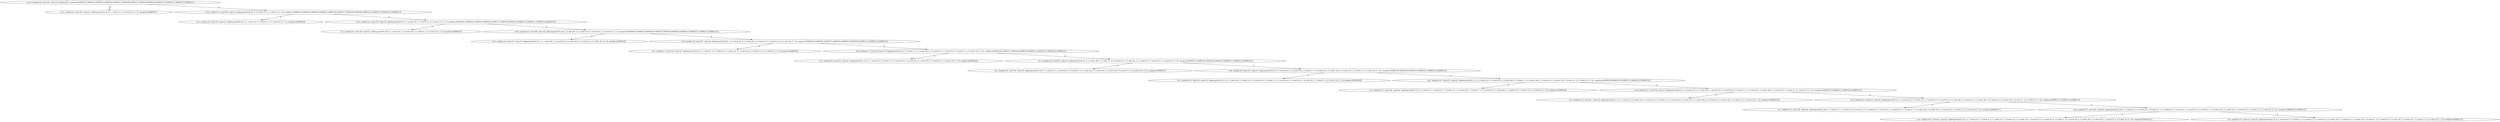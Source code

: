 digraph {
    0 [ label = "n=13, markers=0, start=32, stop=32, haplotype=[], samples=[SAMPLE1,SAMPLE2,SAMPLE3,SAMPLE4,SAMPLE5,SAMPLE6,SAMPLE7,SAMPLE8,SAMPLE9,SAMPLE10,SAMPLE11,SAMPLE12,SAMPLE13]" ]
    1 [ label = "n=1, markers=3, start=30, stop=32, haplotype=[chr9_30_G_T_1,chr9_31_A_C_0,chr9_32_G_T_0], samples=[SAMPLE1]" ]
    2 [ label = "n=12, markers=3, start=30, stop=32, haplotype=[chr9_30_G_T_0,chr9_31_A_C_0,chr9_32_G_T_0], samples=[SAMPLE2,SAMPLE3,SAMPLE4,SAMPLE5,SAMPLE6,SAMPLE7,SAMPLE8,SAMPLE9,SAMPLE10,SAMPLE11,SAMPLE12,SAMPLE13]" ]
    3 [ label = "n=1, markers=4, start=29, stop=32, haplotype=[chr9_29_A_C_1,chr9_30_G_T_0,chr9_31_A_C_0,chr9_32_G_T_0], samples=[SAMPLE2]" ]
    4 [ label = "n=11, markers=4, start=29, stop=32, haplotype=[chr9_29_A_C_0,chr9_30_G_T_0,chr9_31_A_C_0,chr9_32_G_T_0], samples=[SAMPLE3,SAMPLE4,SAMPLE5,SAMPLE6,SAMPLE7,SAMPLE8,SAMPLE9,SAMPLE10,SAMPLE11,SAMPLE12,SAMPLE13]" ]
    5 [ label = "n=1, markers=5, start=28, stop=32, haplotype=[chr9_28_G_T_1,chr9_29_A_C_0,chr9_30_G_T_0,chr9_31_A_C_0,chr9_32_G_T_0], samples=[SAMPLE3]" ]
    6 [ label = "n=10, markers=5, start=28, stop=32, haplotype=[chr9_28_G_T_0,chr9_29_A_C_0,chr9_30_G_T_0,chr9_31_A_C_0,chr9_32_G_T_0], samples=[SAMPLE4,SAMPLE5,SAMPLE6,SAMPLE7,SAMPLE8,SAMPLE9,SAMPLE10,SAMPLE11,SAMPLE12,SAMPLE13]" ]
    7 [ label = "n=1, markers=6, start=27, stop=32, haplotype=[chr9_27_A_C_1,chr9_28_G_T_0,chr9_29_A_C_0,chr9_30_G_T_0,chr9_31_A_C_0,chr9_32_G_T_0], samples=[SAMPLE4]" ]
    8 [ label = "n=9, markers=6, start=27, stop=32, haplotype=[chr9_27_A_C_0,chr9_28_G_T_0,chr9_29_A_C_0,chr9_30_G_T_0,chr9_31_A_C_0,chr9_32_G_T_0], samples=[SAMPLE5,SAMPLE6,SAMPLE7,SAMPLE8,SAMPLE9,SAMPLE10,SAMPLE11,SAMPLE12,SAMPLE13]" ]
    9 [ label = "n=1, markers=7, start=26, stop=32, haplotype=[chr9_26_G_T_1,chr9_27_A_C_0,chr9_28_G_T_0,chr9_29_A_C_0,chr9_30_G_T_0,chr9_31_A_C_0,chr9_32_G_T_0], samples=[SAMPLE5]" ]
    10 [ label = "n=8, markers=7, start=26, stop=32, haplotype=[chr9_26_G_T_0,chr9_27_A_C_0,chr9_28_G_T_0,chr9_29_A_C_0,chr9_30_G_T_0,chr9_31_A_C_0,chr9_32_G_T_0], samples=[SAMPLE6,SAMPLE7,SAMPLE8,SAMPLE9,SAMPLE10,SAMPLE11,SAMPLE12,SAMPLE13]" ]
    11 [ label = "n=1, markers=8, start=25, stop=32, haplotype=[chr9_25_A_C_1,chr9_26_G_T_0,chr9_27_A_C_0,chr9_28_G_T_0,chr9_29_A_C_0,chr9_30_G_T_0,chr9_31_A_C_0,chr9_32_G_T_0], samples=[SAMPLE6]" ]
    12 [ label = "n=7, markers=8, start=25, stop=32, haplotype=[chr9_25_A_C_0,chr9_26_G_T_0,chr9_27_A_C_0,chr9_28_G_T_0,chr9_29_A_C_0,chr9_30_G_T_0,chr9_31_A_C_0,chr9_32_G_T_0], samples=[SAMPLE7,SAMPLE8,SAMPLE9,SAMPLE10,SAMPLE11,SAMPLE12,SAMPLE13]" ]
    13 [ label = "n=1, markers=9, start=24, stop=32, haplotype=[chr9_24_G_T_1,chr9_25_A_C_0,chr9_26_G_T_0,chr9_27_A_C_0,chr9_28_G_T_0,chr9_29_A_C_0,chr9_30_G_T_0,chr9_31_A_C_0,chr9_32_G_T_0], samples=[SAMPLE7]" ]
    14 [ label = "n=6, markers=9, start=24, stop=32, haplotype=[chr9_24_G_T_0,chr9_25_A_C_0,chr9_26_G_T_0,chr9_27_A_C_0,chr9_28_G_T_0,chr9_29_A_C_0,chr9_30_G_T_0,chr9_31_A_C_0,chr9_32_G_T_0], samples=[SAMPLE8,SAMPLE9,SAMPLE10,SAMPLE11,SAMPLE12,SAMPLE13]" ]
    15 [ label = "n=1, markers=10, start=23, stop=32, haplotype=[chr9_23_A_C_1,chr9_24_G_T_0,chr9_25_A_C_0,chr9_26_G_T_0,chr9_27_A_C_0,chr9_28_G_T_0,chr9_29_A_C_0,chr9_30_G_T_0,chr9_31_A_C_0,chr9_32_G_T_0], samples=[SAMPLE8]" ]
    16 [ label = "n=5, markers=10, start=23, stop=32, haplotype=[chr9_23_A_C_0,chr9_24_G_T_0,chr9_25_A_C_0,chr9_26_G_T_0,chr9_27_A_C_0,chr9_28_G_T_0,chr9_29_A_C_0,chr9_30_G_T_0,chr9_31_A_C_0,chr9_32_G_T_0], samples=[SAMPLE9,SAMPLE10,SAMPLE11,SAMPLE12,SAMPLE13]" ]
    17 [ label = "n=1, markers=11, start=22, stop=32, haplotype=[chr9_22_G_T_1,chr9_23_A_C_0,chr9_24_G_T_0,chr9_25_A_C_0,chr9_26_G_T_0,chr9_27_A_C_0,chr9_28_G_T_0,chr9_29_A_C_0,chr9_30_G_T_0,chr9_31_A_C_0,chr9_32_G_T_0], samples=[SAMPLE9]" ]
    18 [ label = "n=4, markers=11, start=22, stop=32, haplotype=[chr9_22_G_T_0,chr9_23_A_C_0,chr9_24_G_T_0,chr9_25_A_C_0,chr9_26_G_T_0,chr9_27_A_C_0,chr9_28_G_T_0,chr9_29_A_C_0,chr9_30_G_T_0,chr9_31_A_C_0,chr9_32_G_T_0], samples=[SAMPLE10,SAMPLE11,SAMPLE12,SAMPLE13]" ]
    19 [ label = "n=1, markers=12, start=21, stop=32, haplotype=[chr9_21_A_C_1,chr9_22_G_T_0,chr9_23_A_C_0,chr9_24_G_T_0,chr9_25_A_C_0,chr9_26_G_T_0,chr9_27_A_C_0,chr9_28_G_T_0,chr9_29_A_C_0,chr9_30_G_T_0,chr9_31_A_C_0,chr9_32_G_T_0], samples=[SAMPLE10]" ]
    20 [ label = "n=3, markers=12, start=21, stop=32, haplotype=[chr9_21_A_C_0,chr9_22_G_T_0,chr9_23_A_C_0,chr9_24_G_T_0,chr9_25_A_C_0,chr9_26_G_T_0,chr9_27_A_C_0,chr9_28_G_T_0,chr9_29_A_C_0,chr9_30_G_T_0,chr9_31_A_C_0,chr9_32_G_T_0], samples=[SAMPLE11,SAMPLE12,SAMPLE13]" ]
    21 [ label = "n=1, markers=13, start=20, stop=32, haplotype=[chr9_20_G_T_1,chr9_21_A_C_0,chr9_22_G_T_0,chr9_23_A_C_0,chr9_24_G_T_0,chr9_25_A_C_0,chr9_26_G_T_0,chr9_27_A_C_0,chr9_28_G_T_0,chr9_29_A_C_0,chr9_30_G_T_0,chr9_31_A_C_0,chr9_32_G_T_0], samples=[SAMPLE11]" ]
    22 [ label = "n=2, markers=13, start=20, stop=32, haplotype=[chr9_20_G_T_0,chr9_21_A_C_0,chr9_22_G_T_0,chr9_23_A_C_0,chr9_24_G_T_0,chr9_25_A_C_0,chr9_26_G_T_0,chr9_27_A_C_0,chr9_28_G_T_0,chr9_29_A_C_0,chr9_30_G_T_0,chr9_31_A_C_0,chr9_32_G_T_0], samples=[SAMPLE12,SAMPLE13]" ]
    23 [ label = "n=1, markers=14, start=19, stop=32, haplotype=[chr9_19_A_C_1,chr9_20_G_T_0,chr9_21_A_C_0,chr9_22_G_T_0,chr9_23_A_C_0,chr9_24_G_T_0,chr9_25_A_C_0,chr9_26_G_T_0,chr9_27_A_C_0,chr9_28_G_T_0,chr9_29_A_C_0,chr9_30_G_T_0,chr9_31_A_C_0,chr9_32_G_T_0], samples=[SAMPLE12]" ]
    24 [ label = "n=1, markers=14, start=19, stop=32, haplotype=[chr9_19_A_C_0,chr9_20_G_T_0,chr9_21_A_C_0,chr9_22_G_T_0,chr9_23_A_C_0,chr9_24_G_T_0,chr9_25_A_C_0,chr9_26_G_T_0,chr9_27_A_C_0,chr9_28_G_T_0,chr9_29_A_C_0,chr9_30_G_T_0,chr9_31_A_C_0,chr9_32_G_T_0], samples=[SAMPLE13]" ]
    0 -> 1 [ label = "0" ]
    0 -> 2 [ label = "0" ]
    2 -> 3 [ label = "0" ]
    2 -> 4 [ label = "0" ]
    4 -> 5 [ label = "0" ]
    4 -> 6 [ label = "0" ]
    6 -> 7 [ label = "0" ]
    6 -> 8 [ label = "0" ]
    8 -> 9 [ label = "0" ]
    8 -> 10 [ label = "0" ]
    10 -> 11 [ label = "0" ]
    10 -> 12 [ label = "0" ]
    12 -> 13 [ label = "0" ]
    12 -> 14 [ label = "0" ]
    14 -> 15 [ label = "0" ]
    14 -> 16 [ label = "0" ]
    16 -> 17 [ label = "0" ]
    16 -> 18 [ label = "0" ]
    18 -> 19 [ label = "0" ]
    18 -> 20 [ label = "0" ]
    20 -> 21 [ label = "0" ]
    20 -> 22 [ label = "0" ]
    22 -> 23 [ label = "0" ]
    22 -> 24 [ label = "0" ]
}
